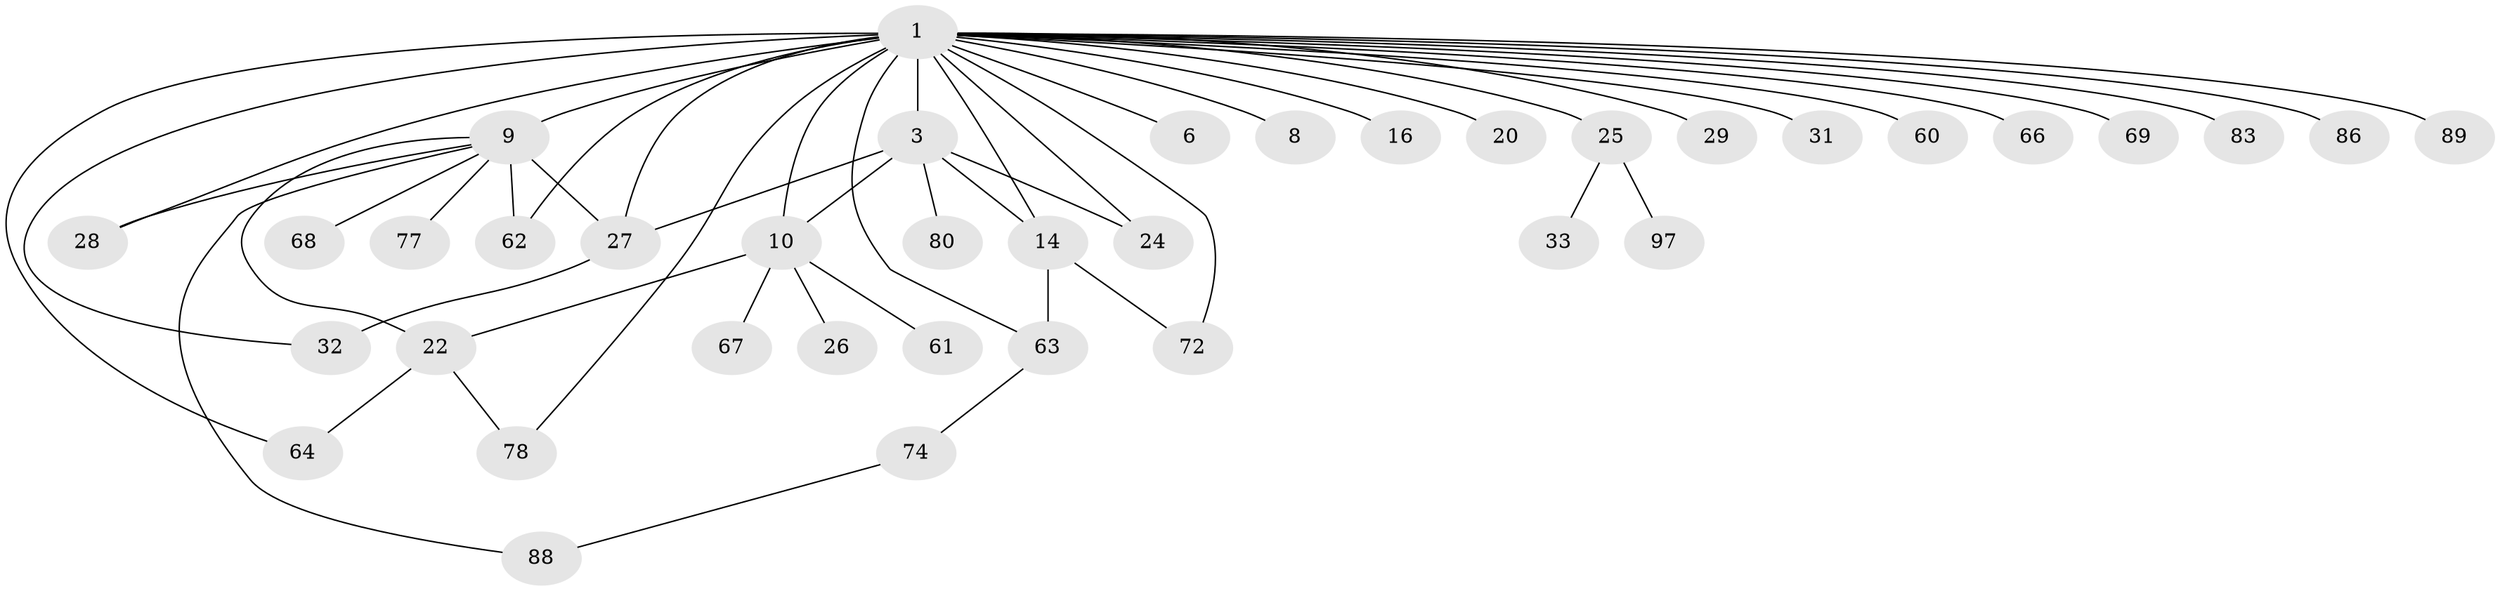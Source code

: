 // original degree distribution, {2: 0.28865979381443296, 48: 0.010309278350515464, 4: 0.061855670103092786, 10: 0.010309278350515464, 1: 0.4845360824742268, 14: 0.010309278350515464, 9: 0.010309278350515464, 7: 0.010309278350515464, 5: 0.030927835051546393, 3: 0.061855670103092786, 8: 0.010309278350515464, 6: 0.010309278350515464}
// Generated by graph-tools (version 1.1) at 2025/18/03/04/25 18:18:10]
// undirected, 38 vertices, 51 edges
graph export_dot {
graph [start="1"]
  node [color=gray90,style=filled];
  1 [super="+50+2"];
  3 [super="+17+48+18"];
  6 [super="+45"];
  8;
  9 [super="+73+35+56+71+41+13+30"];
  10 [super="+52+46+11+51"];
  14 [super="+87"];
  16;
  20;
  22 [super="+75+49+44+81"];
  24;
  25;
  26;
  27 [super="+65+37"];
  28;
  29;
  31 [super="+91"];
  32;
  33;
  60;
  61;
  62;
  63;
  64;
  66;
  67;
  68;
  69;
  72 [super="+76"];
  74;
  77;
  78;
  80;
  83;
  86;
  88;
  89;
  97;
  1 -- 69;
  1 -- 64;
  1 -- 66;
  1 -- 3 [weight=3];
  1 -- 6 [weight=3];
  1 -- 8;
  1 -- 9 [weight=4];
  1 -- 10 [weight=5];
  1 -- 72;
  1 -- 14;
  1 -- 78;
  1 -- 16;
  1 -- 83;
  1 -- 20;
  1 -- 86;
  1 -- 24;
  1 -- 25;
  1 -- 89;
  1 -- 27;
  1 -- 28;
  1 -- 29;
  1 -- 31;
  1 -- 32;
  1 -- 60;
  1 -- 62;
  1 -- 63;
  3 -- 14 [weight=2];
  3 -- 24;
  3 -- 10;
  3 -- 80;
  3 -- 27;
  9 -- 22;
  9 -- 28;
  9 -- 62;
  9 -- 77;
  9 -- 68;
  9 -- 88;
  9 -- 27;
  10 -- 22;
  10 -- 26;
  10 -- 67;
  10 -- 61;
  14 -- 63;
  14 -- 72;
  22 -- 64;
  22 -- 78;
  25 -- 33;
  25 -- 97;
  27 -- 32;
  63 -- 74;
  74 -- 88;
}
